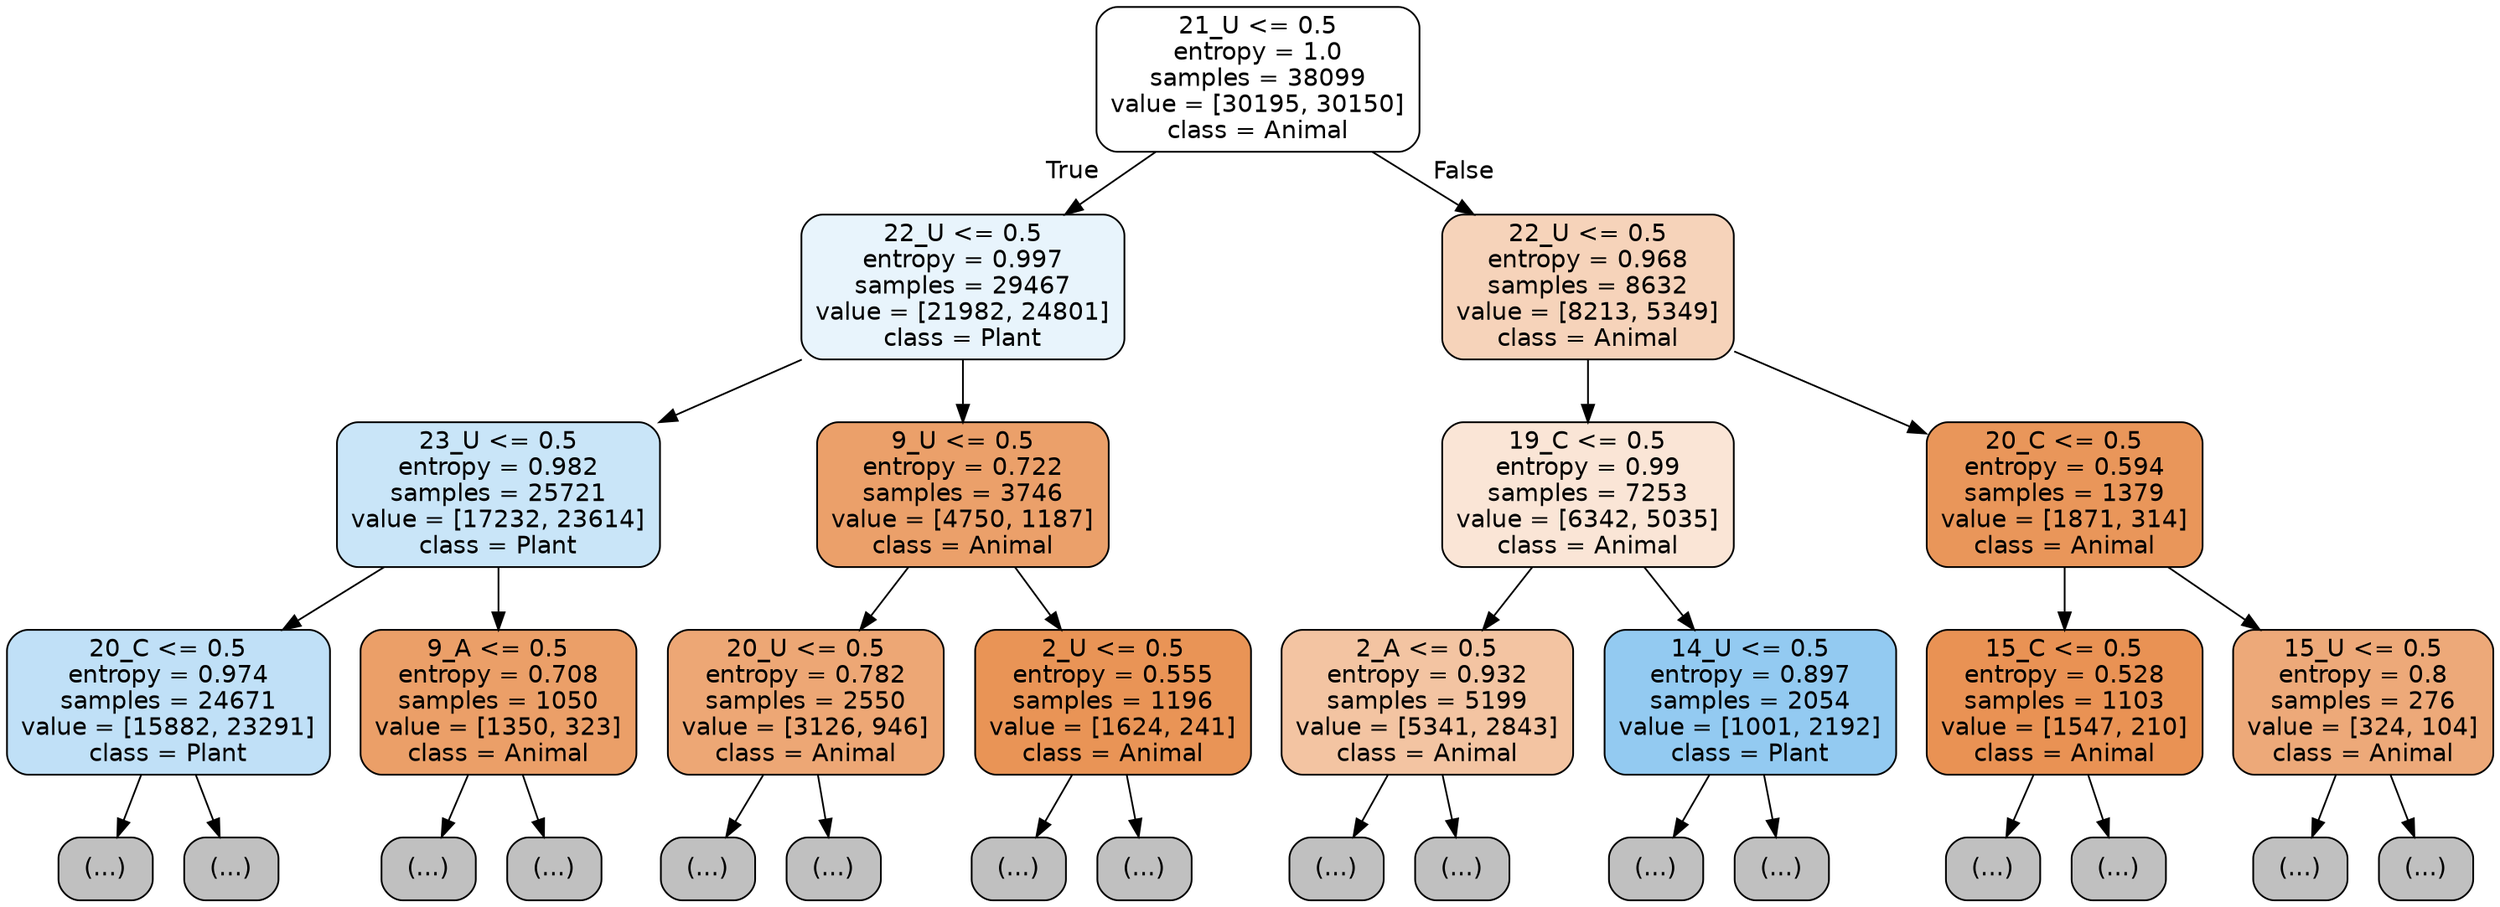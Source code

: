 digraph Tree {
node [shape=box, style="filled, rounded", color="black", fontname="helvetica"] ;
edge [fontname="helvetica"] ;
0 [label="21_U <= 0.5\nentropy = 1.0\nsamples = 38099\nvalue = [30195, 30150]\nclass = Animal", fillcolor="#ffffff"] ;
1 [label="22_U <= 0.5\nentropy = 0.997\nsamples = 29467\nvalue = [21982, 24801]\nclass = Plant", fillcolor="#e8f4fc"] ;
0 -> 1 [labeldistance=2.5, labelangle=45, headlabel="True"] ;
2 [label="23_U <= 0.5\nentropy = 0.982\nsamples = 25721\nvalue = [17232, 23614]\nclass = Plant", fillcolor="#c9e5f8"] ;
1 -> 2 ;
3 [label="20_C <= 0.5\nentropy = 0.974\nsamples = 24671\nvalue = [15882, 23291]\nclass = Plant", fillcolor="#c0e0f7"] ;
2 -> 3 ;
4 [label="(...)", fillcolor="#C0C0C0"] ;
3 -> 4 ;
9121 [label="(...)", fillcolor="#C0C0C0"] ;
3 -> 9121 ;
11732 [label="9_A <= 0.5\nentropy = 0.708\nsamples = 1050\nvalue = [1350, 323]\nclass = Animal", fillcolor="#eb9f68"] ;
2 -> 11732 ;
11733 [label="(...)", fillcolor="#C0C0C0"] ;
11732 -> 11733 ;
12060 [label="(...)", fillcolor="#C0C0C0"] ;
11732 -> 12060 ;
12187 [label="9_U <= 0.5\nentropy = 0.722\nsamples = 3746\nvalue = [4750, 1187]\nclass = Animal", fillcolor="#eba06a"] ;
1 -> 12187 ;
12188 [label="20_U <= 0.5\nentropy = 0.782\nsamples = 2550\nvalue = [3126, 946]\nclass = Animal", fillcolor="#eda775"] ;
12187 -> 12188 ;
12189 [label="(...)", fillcolor="#C0C0C0"] ;
12188 -> 12189 ;
13030 [label="(...)", fillcolor="#C0C0C0"] ;
12188 -> 13030 ;
13273 [label="2_U <= 0.5\nentropy = 0.555\nsamples = 1196\nvalue = [1624, 241]\nclass = Animal", fillcolor="#e99456"] ;
12187 -> 13273 ;
13274 [label="(...)", fillcolor="#C0C0C0"] ;
13273 -> 13274 ;
13599 [label="(...)", fillcolor="#C0C0C0"] ;
13273 -> 13599 ;
13708 [label="22_U <= 0.5\nentropy = 0.968\nsamples = 8632\nvalue = [8213, 5349]\nclass = Animal", fillcolor="#f6d3ba"] ;
0 -> 13708 [labeldistance=2.5, labelangle=-45, headlabel="False"] ;
13709 [label="19_C <= 0.5\nentropy = 0.99\nsamples = 7253\nvalue = [6342, 5035]\nclass = Animal", fillcolor="#fae5d6"] ;
13708 -> 13709 ;
13710 [label="2_A <= 0.5\nentropy = 0.932\nsamples = 5199\nvalue = [5341, 2843]\nclass = Animal", fillcolor="#f3c4a2"] ;
13709 -> 13710 ;
13711 [label="(...)", fillcolor="#C0C0C0"] ;
13710 -> 13711 ;
15574 [label="(...)", fillcolor="#C0C0C0"] ;
13710 -> 15574 ;
16201 [label="14_U <= 0.5\nentropy = 0.897\nsamples = 2054\nvalue = [1001, 2192]\nclass = Plant", fillcolor="#93caf1"] ;
13709 -> 16201 ;
16202 [label="(...)", fillcolor="#C0C0C0"] ;
16201 -> 16202 ;
16713 [label="(...)", fillcolor="#C0C0C0"] ;
16201 -> 16713 ;
16956 [label="20_C <= 0.5\nentropy = 0.594\nsamples = 1379\nvalue = [1871, 314]\nclass = Animal", fillcolor="#e9965a"] ;
13708 -> 16956 ;
16957 [label="15_C <= 0.5\nentropy = 0.528\nsamples = 1103\nvalue = [1547, 210]\nclass = Animal", fillcolor="#e99254"] ;
16956 -> 16957 ;
16958 [label="(...)", fillcolor="#C0C0C0"] ;
16957 -> 16958 ;
17273 [label="(...)", fillcolor="#C0C0C0"] ;
16957 -> 17273 ;
17360 [label="15_U <= 0.5\nentropy = 0.8\nsamples = 276\nvalue = [324, 104]\nclass = Animal", fillcolor="#eda979"] ;
16956 -> 17360 ;
17361 [label="(...)", fillcolor="#C0C0C0"] ;
17360 -> 17361 ;
17434 [label="(...)", fillcolor="#C0C0C0"] ;
17360 -> 17434 ;
}